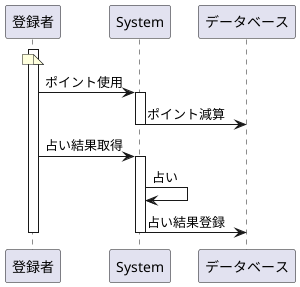 @startuml

activate 登録者
    note over 登録者: 
    登録者 -> System: ポイント使用

    activate System
        System -> データベース: ポイント減算
    deactivate System

    登録者 -> System: 占い結果取得

    activate System
        System -> System: 占い
        System -> データベース: 占い結果登録
    deactivate System

deactivate 登録者

@enduml
